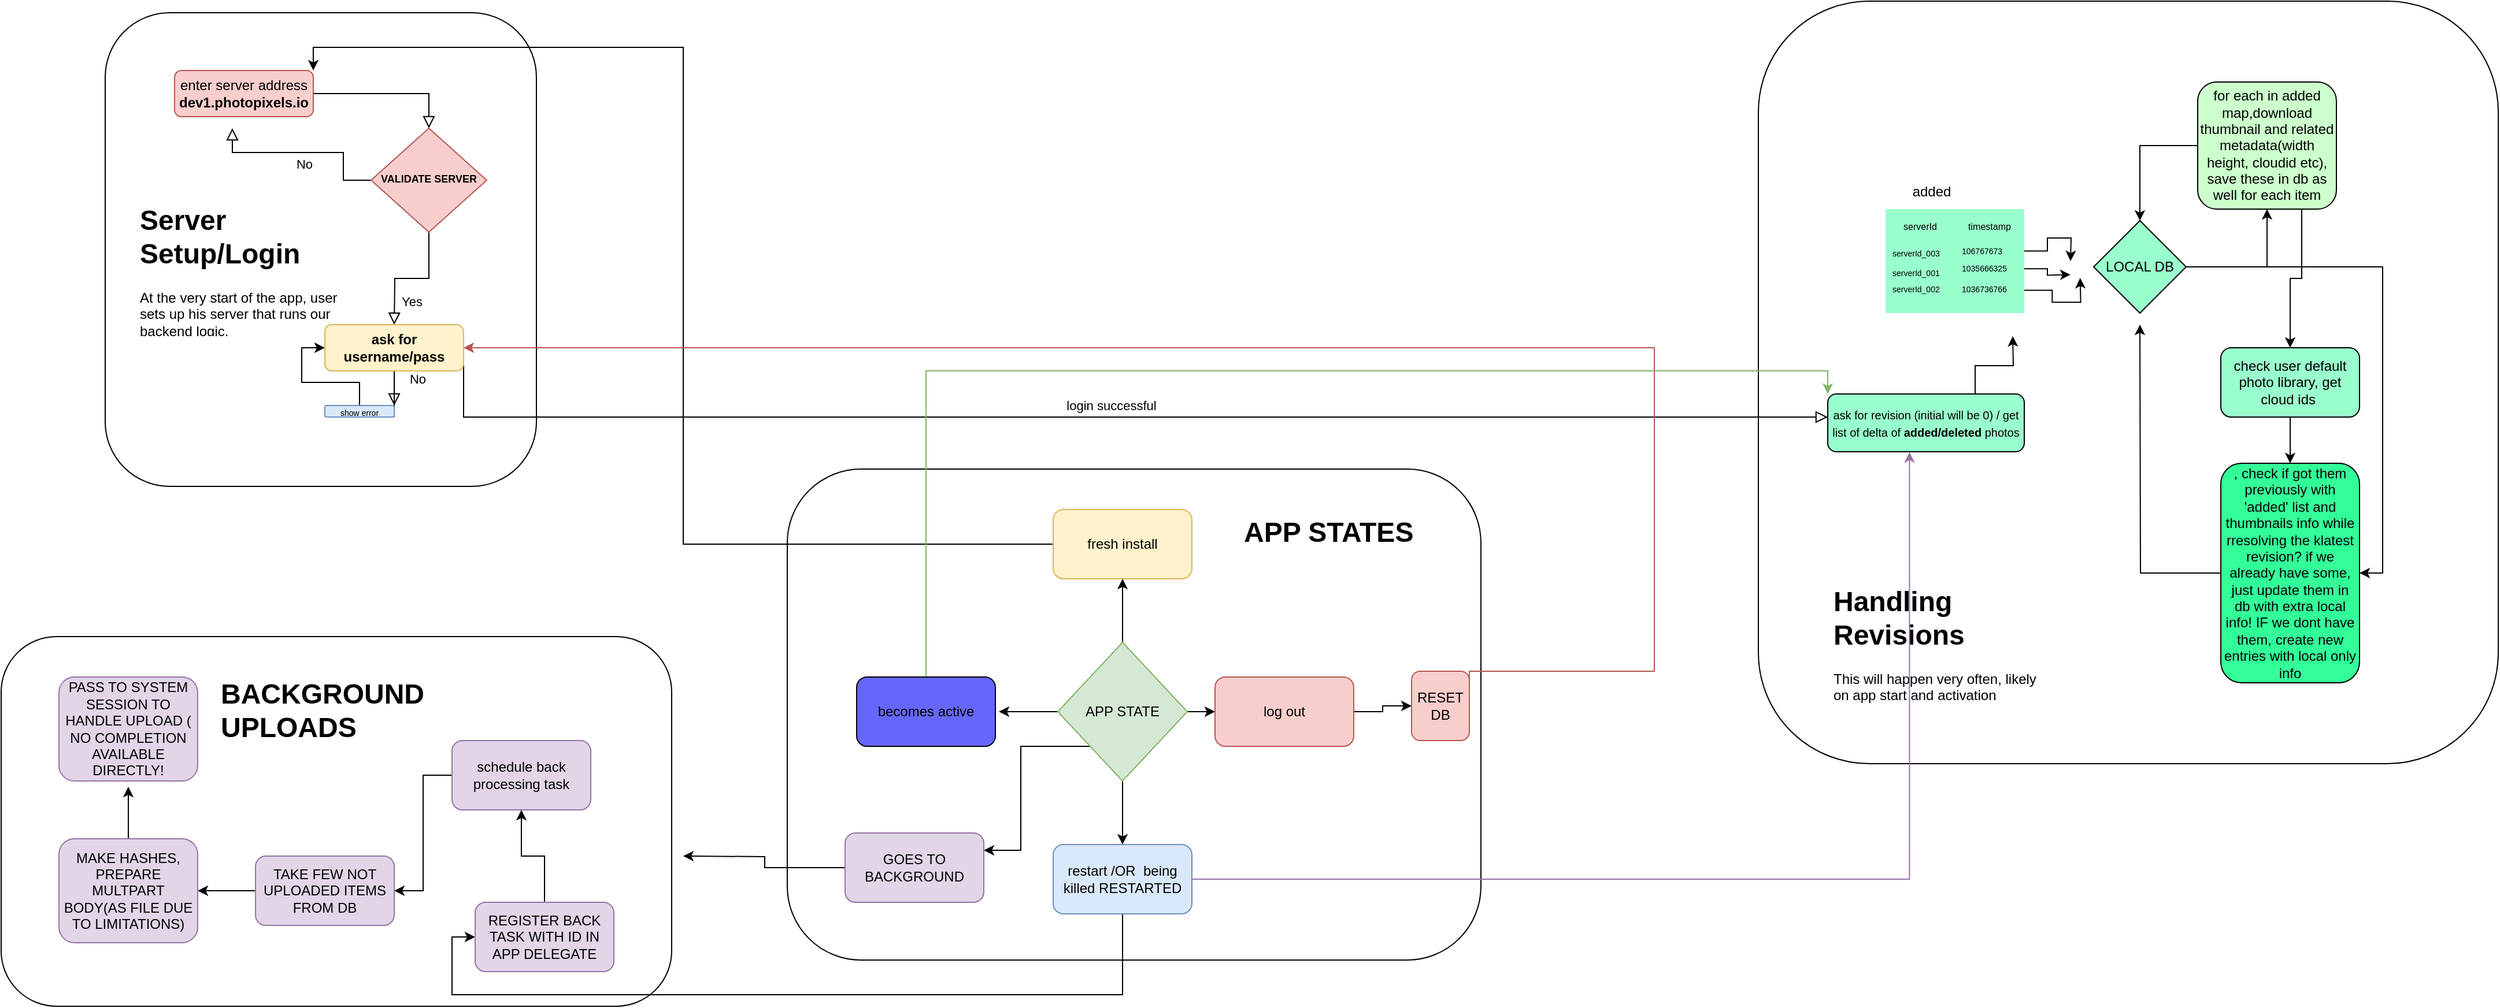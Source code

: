 <mxfile version="22.0.8" type="github">
  <diagram id="C5RBs43oDa-KdzZeNtuy" name="Page-1">
    <mxGraphModel dx="4380" dy="1506" grid="1" gridSize="10" guides="1" tooltips="1" connect="1" arrows="1" fold="1" page="1" pageScale="1" pageWidth="827" pageHeight="1169" math="0" shadow="0">
      <root>
        <mxCell id="WIyWlLk6GJQsqaUBKTNV-0" />
        <mxCell id="WIyWlLk6GJQsqaUBKTNV-1" parent="WIyWlLk6GJQsqaUBKTNV-0" />
        <mxCell id="MXmRCYiBRtFGxYg-QBdG-33" value="" style="rounded=1;whiteSpace=wrap;html=1;" vertex="1" parent="WIyWlLk6GJQsqaUBKTNV-1">
          <mxGeometry x="-1420" y="700" width="580" height="320" as="geometry" />
        </mxCell>
        <mxCell id="MXmRCYiBRtFGxYg-QBdG-16" value="" style="rounded=1;whiteSpace=wrap;html=1;" vertex="1" parent="WIyWlLk6GJQsqaUBKTNV-1">
          <mxGeometry x="-740" y="555" width="600" height="425" as="geometry" />
        </mxCell>
        <mxCell id="DgIrEv0hFCFQkbHtoArC-39" value="" style="rounded=1;whiteSpace=wrap;html=1;" parent="WIyWlLk6GJQsqaUBKTNV-1" vertex="1">
          <mxGeometry x="-1330" y="160" width="373" height="410" as="geometry" />
        </mxCell>
        <mxCell id="DgIrEv0hFCFQkbHtoArC-37" value="" style="rounded=1;whiteSpace=wrap;html=1;" parent="WIyWlLk6GJQsqaUBKTNV-1" vertex="1">
          <mxGeometry x="100" y="150" width="640" height="660" as="geometry" />
        </mxCell>
        <mxCell id="WIyWlLk6GJQsqaUBKTNV-2" value="" style="rounded=0;html=1;jettySize=auto;orthogonalLoop=1;fontSize=11;endArrow=block;endFill=0;endSize=8;strokeWidth=1;shadow=0;labelBackgroundColor=none;edgeStyle=orthogonalEdgeStyle;" parent="WIyWlLk6GJQsqaUBKTNV-1" source="WIyWlLk6GJQsqaUBKTNV-3" target="WIyWlLk6GJQsqaUBKTNV-6" edge="1">
          <mxGeometry relative="1" as="geometry" />
        </mxCell>
        <mxCell id="WIyWlLk6GJQsqaUBKTNV-3" value="enter server address&lt;br&gt;&lt;b&gt;dev1.photopixels.io&lt;/b&gt;" style="rounded=1;whiteSpace=wrap;html=1;fontSize=12;glass=0;strokeWidth=1;shadow=0;fillColor=#f8cecc;strokeColor=#b85450;" parent="WIyWlLk6GJQsqaUBKTNV-1" vertex="1">
          <mxGeometry x="-1270" y="210" width="120" height="40" as="geometry" />
        </mxCell>
        <mxCell id="WIyWlLk6GJQsqaUBKTNV-4" value="Yes" style="rounded=0;html=1;jettySize=auto;orthogonalLoop=1;fontSize=11;endArrow=block;endFill=0;endSize=8;strokeWidth=1;shadow=0;labelBackgroundColor=none;edgeStyle=orthogonalEdgeStyle;" parent="WIyWlLk6GJQsqaUBKTNV-1" source="WIyWlLk6GJQsqaUBKTNV-6" edge="1">
          <mxGeometry y="20" relative="1" as="geometry">
            <mxPoint as="offset" />
            <mxPoint x="-1080" y="430" as="targetPoint" />
          </mxGeometry>
        </mxCell>
        <mxCell id="WIyWlLk6GJQsqaUBKTNV-5" value="No" style="edgeStyle=orthogonalEdgeStyle;rounded=0;html=1;jettySize=auto;orthogonalLoop=1;fontSize=11;endArrow=block;endFill=0;endSize=8;strokeWidth=1;shadow=0;labelBackgroundColor=none;" parent="WIyWlLk6GJQsqaUBKTNV-1" source="WIyWlLk6GJQsqaUBKTNV-6" edge="1">
          <mxGeometry y="10" relative="1" as="geometry">
            <mxPoint as="offset" />
            <mxPoint x="-1220" y="260" as="targetPoint" />
            <Array as="points">
              <mxPoint x="-1124" y="305" />
              <mxPoint x="-1124" y="281" />
            </Array>
          </mxGeometry>
        </mxCell>
        <mxCell id="WIyWlLk6GJQsqaUBKTNV-6" value="&lt;font size=&quot;1&quot; style=&quot;&quot;&gt;&lt;b style=&quot;font-size: 9px;&quot;&gt;VALIDATE SERVER&lt;/b&gt;&lt;/font&gt;" style="rhombus;whiteSpace=wrap;html=1;shadow=0;fontFamily=Helvetica;fontSize=12;align=center;strokeWidth=1;spacing=6;spacingTop=-4;fillColor=#f8cecc;strokeColor=#b85450;" parent="WIyWlLk6GJQsqaUBKTNV-1" vertex="1">
          <mxGeometry x="-1100" y="260" width="100" height="90" as="geometry" />
        </mxCell>
        <mxCell id="WIyWlLk6GJQsqaUBKTNV-8" value="No" style="rounded=0;html=1;jettySize=auto;orthogonalLoop=1;fontSize=11;endArrow=block;endFill=0;endSize=8;strokeWidth=1;shadow=0;labelBackgroundColor=none;edgeStyle=orthogonalEdgeStyle;" parent="WIyWlLk6GJQsqaUBKTNV-1" target="WIyWlLk6GJQsqaUBKTNV-11" edge="1">
          <mxGeometry x="0.333" y="20" relative="1" as="geometry">
            <mxPoint as="offset" />
            <mxPoint x="-1080" y="510" as="sourcePoint" />
            <Array as="points">
              <mxPoint x="-1080" y="470" />
              <mxPoint x="-1080" y="470" />
            </Array>
          </mxGeometry>
        </mxCell>
        <mxCell id="WIyWlLk6GJQsqaUBKTNV-9" value="login successful" style="edgeStyle=orthogonalEdgeStyle;rounded=0;html=1;jettySize=auto;orthogonalLoop=1;fontSize=11;endArrow=block;endFill=0;endSize=8;strokeWidth=1;shadow=0;labelBackgroundColor=none;exitX=1;exitY=0.5;exitDx=0;exitDy=0;" parent="WIyWlLk6GJQsqaUBKTNV-1" source="DgIrEv0hFCFQkbHtoArC-0" target="WIyWlLk6GJQsqaUBKTNV-12" edge="1">
          <mxGeometry y="10" relative="1" as="geometry">
            <mxPoint as="offset" />
            <mxPoint x="240" y="480" as="sourcePoint" />
            <Array as="points">
              <mxPoint x="250" y="510" />
              <mxPoint x="340" y="510" />
            </Array>
          </mxGeometry>
        </mxCell>
        <mxCell id="DgIrEv0hFCFQkbHtoArC-1" style="edgeStyle=orthogonalEdgeStyle;rounded=0;orthogonalLoop=1;jettySize=auto;html=1;entryX=0;entryY=0.5;entryDx=0;entryDy=0;" parent="WIyWlLk6GJQsqaUBKTNV-1" source="WIyWlLk6GJQsqaUBKTNV-11" target="DgIrEv0hFCFQkbHtoArC-0" edge="1">
          <mxGeometry relative="1" as="geometry" />
        </mxCell>
        <mxCell id="WIyWlLk6GJQsqaUBKTNV-11" value="&lt;font style=&quot;font-size: 7px;&quot;&gt;show error&lt;/font&gt;" style="rounded=1;whiteSpace=wrap;html=1;fontSize=12;glass=0;strokeWidth=1;shadow=0;fillColor=#dae8fc;strokeColor=#6c8ebf;" parent="WIyWlLk6GJQsqaUBKTNV-1" vertex="1">
          <mxGeometry x="-1140" y="500" width="60" height="10" as="geometry" />
        </mxCell>
        <mxCell id="WIyWlLk6GJQsqaUBKTNV-12" value="&lt;font style=&quot;font-size: 10px;&quot;&gt;ask for revision (initial will be 0) / get list of delta of &lt;b&gt;added/deleted&lt;/b&gt; photos&lt;/font&gt;" style="rounded=1;whiteSpace=wrap;html=1;fontSize=12;glass=0;strokeWidth=1;shadow=0;fillColor=#99FFCC;" parent="WIyWlLk6GJQsqaUBKTNV-1" vertex="1">
          <mxGeometry x="160" y="490" width="170" height="50" as="geometry" />
        </mxCell>
        <mxCell id="DgIrEv0hFCFQkbHtoArC-0" value="ask for username/pass" style="rounded=1;whiteSpace=wrap;html=1;fontSize=12;glass=0;strokeWidth=1;shadow=0;fontStyle=1;fillColor=#fff2cc;strokeColor=#d6b656;" parent="WIyWlLk6GJQsqaUBKTNV-1" vertex="1">
          <mxGeometry x="-1140" y="430" width="120" height="40" as="geometry" />
        </mxCell>
        <mxCell id="DgIrEv0hFCFQkbHtoArC-10" style="edgeStyle=orthogonalEdgeStyle;rounded=0;orthogonalLoop=1;jettySize=auto;html=1;exitX=0.75;exitY=0;exitDx=0;exitDy=0;" parent="WIyWlLk6GJQsqaUBKTNV-1" source="WIyWlLk6GJQsqaUBKTNV-12" edge="1">
          <mxGeometry relative="1" as="geometry">
            <mxPoint x="320" y="440" as="targetPoint" />
          </mxGeometry>
        </mxCell>
        <mxCell id="DgIrEv0hFCFQkbHtoArC-14" value="" style="group;fillColor=#99FFCC;" parent="WIyWlLk6GJQsqaUBKTNV-1" vertex="1" connectable="0">
          <mxGeometry x="210" y="330" width="120" height="90" as="geometry" />
        </mxCell>
        <mxCell id="DgIrEv0hFCFQkbHtoArC-2" value="serverId" style="swimlane;fontStyle=0;childLayout=stackLayout;horizontal=1;startSize=30;horizontalStack=0;resizeParent=1;resizeParentMax=0;resizeLast=0;collapsible=1;marginBottom=0;whiteSpace=wrap;html=1;fontSize=8;fillColor=#99FFCC;strokeColor=none;" parent="DgIrEv0hFCFQkbHtoArC-14" vertex="1">
          <mxGeometry width="60" height="79.484" as="geometry">
            <mxRectangle y="25" width="70" height="30" as="alternateBounds" />
          </mxGeometry>
        </mxCell>
        <mxCell id="DgIrEv0hFCFQkbHtoArC-5" value="serverId_003" style="text;strokeColor=none;fillColor=#99FFCC;align=left;verticalAlign=middle;spacingLeft=4;spacingRight=4;overflow=hidden;points=[[0,0.5],[1,0.5]];portConstraint=eastwest;rotatable=0;whiteSpace=wrap;html=1;fontSize=7;" parent="DgIrEv0hFCFQkbHtoArC-2" vertex="1">
          <mxGeometry y="30" width="60" height="18.556" as="geometry" />
        </mxCell>
        <mxCell id="DgIrEv0hFCFQkbHtoArC-13" value="" style="group;fillColor=#99FFCC;" parent="DgIrEv0hFCFQkbHtoArC-2" vertex="1" connectable="0">
          <mxGeometry y="48.556" width="60" height="30.927" as="geometry" />
        </mxCell>
        <mxCell id="DgIrEv0hFCFQkbHtoArC-3" value="serverId_001" style="text;strokeColor=none;fillColor=#99FFCC;align=left;verticalAlign=middle;spacingLeft=4;spacingRight=4;overflow=hidden;points=[[0,0.5],[1,0.5]];portConstraint=eastwest;rotatable=0;whiteSpace=wrap;html=1;fontSize=7;" parent="DgIrEv0hFCFQkbHtoArC-13" vertex="1">
          <mxGeometry width="60" height="12.371" as="geometry" />
        </mxCell>
        <mxCell id="DgIrEv0hFCFQkbHtoArC-4" value="serverId_002" style="text;strokeColor=none;fillColor=#99FFCC;align=left;verticalAlign=middle;spacingLeft=4;spacingRight=4;overflow=hidden;points=[[0,0.5],[1,0.5]];portConstraint=eastwest;rotatable=0;whiteSpace=wrap;html=1;fontSize=7;" parent="DgIrEv0hFCFQkbHtoArC-13" vertex="1">
          <mxGeometry y="12.371" width="60" height="18.556" as="geometry" />
        </mxCell>
        <mxCell id="DgIrEv0hFCFQkbHtoArC-6" value="timestamp" style="swimlane;fontStyle=0;childLayout=stackLayout;horizontal=1;startSize=30;horizontalStack=0;resizeParent=1;resizeParentMax=0;resizeLast=0;collapsible=1;marginBottom=0;whiteSpace=wrap;html=1;fontSize=8;fillColor=#99FFCC;strokeColor=none;" parent="DgIrEv0hFCFQkbHtoArC-14" vertex="1">
          <mxGeometry x="60" width="60" height="79.484" as="geometry" />
        </mxCell>
        <mxCell id="DgIrEv0hFCFQkbHtoArC-7" value="106767673&lt;br&gt;" style="text;strokeColor=none;fillColor=#99FFCC;align=left;verticalAlign=middle;spacingLeft=4;spacingRight=4;overflow=hidden;points=[[0,0.5],[1,0.5]];portConstraint=eastwest;rotatable=0;whiteSpace=wrap;html=1;fontSize=7;" parent="DgIrEv0hFCFQkbHtoArC-6" vertex="1">
          <mxGeometry y="30" width="60" height="12.371" as="geometry" />
        </mxCell>
        <mxCell id="DgIrEv0hFCFQkbHtoArC-8" value="1035666325" style="text;strokeColor=none;fillColor=#99FFCC;align=left;verticalAlign=middle;spacingLeft=4;spacingRight=4;overflow=hidden;points=[[0,0.5],[1,0.5]];portConstraint=eastwest;rotatable=0;whiteSpace=wrap;html=1;fontSize=7;" parent="DgIrEv0hFCFQkbHtoArC-6" vertex="1">
          <mxGeometry y="42.371" width="60" height="18.556" as="geometry" />
        </mxCell>
        <mxCell id="DgIrEv0hFCFQkbHtoArC-9" value="1036736766" style="text;strokeColor=none;fillColor=#99FFCC;align=left;verticalAlign=middle;spacingLeft=4;spacingRight=4;overflow=hidden;points=[[0,0.5],[1,0.5]];portConstraint=eastwest;rotatable=0;whiteSpace=wrap;html=1;fontSize=7;" parent="DgIrEv0hFCFQkbHtoArC-6" vertex="1">
          <mxGeometry y="60.927" width="60" height="18.556" as="geometry" />
        </mxCell>
        <mxCell id="DgIrEv0hFCFQkbHtoArC-17" style="edgeStyle=orthogonalEdgeStyle;rounded=0;orthogonalLoop=1;jettySize=auto;html=1;" parent="WIyWlLk6GJQsqaUBKTNV-1" source="DgIrEv0hFCFQkbHtoArC-7" edge="1">
          <mxGeometry relative="1" as="geometry">
            <mxPoint x="370" y="375" as="targetPoint" />
          </mxGeometry>
        </mxCell>
        <mxCell id="DgIrEv0hFCFQkbHtoArC-18" style="edgeStyle=orthogonalEdgeStyle;rounded=0;orthogonalLoop=1;jettySize=auto;html=1;exitX=1;exitY=0.5;exitDx=0;exitDy=0;entryX=0;entryY=0.667;entryDx=0;entryDy=0;entryPerimeter=0;" parent="WIyWlLk6GJQsqaUBKTNV-1" source="DgIrEv0hFCFQkbHtoArC-8" edge="1">
          <mxGeometry relative="1" as="geometry">
            <mxPoint x="370" y="386.69" as="targetPoint" />
          </mxGeometry>
        </mxCell>
        <mxCell id="DgIrEv0hFCFQkbHtoArC-19" style="edgeStyle=orthogonalEdgeStyle;rounded=0;orthogonalLoop=1;jettySize=auto;html=1;exitX=1;exitY=0.5;exitDx=0;exitDy=0;entryX=0;entryY=0.75;entryDx=0;entryDy=0;" parent="WIyWlLk6GJQsqaUBKTNV-1" source="DgIrEv0hFCFQkbHtoArC-9" edge="1">
          <mxGeometry relative="1" as="geometry">
            <mxPoint x="378.333" y="389.583" as="targetPoint" />
          </mxGeometry>
        </mxCell>
        <mxCell id="DgIrEv0hFCFQkbHtoArC-23" style="edgeStyle=orthogonalEdgeStyle;rounded=0;orthogonalLoop=1;jettySize=auto;html=1;" parent="WIyWlLk6GJQsqaUBKTNV-1" source="DgIrEv0hFCFQkbHtoArC-20" target="DgIrEv0hFCFQkbHtoArC-22" edge="1">
          <mxGeometry relative="1" as="geometry" />
        </mxCell>
        <mxCell id="DgIrEv0hFCFQkbHtoArC-33" style="edgeStyle=orthogonalEdgeStyle;rounded=0;orthogonalLoop=1;jettySize=auto;html=1;entryX=1;entryY=0.5;entryDx=0;entryDy=0;" parent="WIyWlLk6GJQsqaUBKTNV-1" source="DgIrEv0hFCFQkbHtoArC-20" target="DgIrEv0hFCFQkbHtoArC-30" edge="1">
          <mxGeometry relative="1" as="geometry" />
        </mxCell>
        <mxCell id="DgIrEv0hFCFQkbHtoArC-20" value="LOCAL DB" style="rhombus;whiteSpace=wrap;html=1;fillColor=#99FFCC;" parent="WIyWlLk6GJQsqaUBKTNV-1" vertex="1">
          <mxGeometry x="390" y="340" width="80" height="80" as="geometry" />
        </mxCell>
        <mxCell id="DgIrEv0hFCFQkbHtoArC-26" style="edgeStyle=orthogonalEdgeStyle;rounded=0;orthogonalLoop=1;jettySize=auto;html=1;entryX=0.5;entryY=0;entryDx=0;entryDy=0;" parent="WIyWlLk6GJQsqaUBKTNV-1" source="DgIrEv0hFCFQkbHtoArC-22" target="DgIrEv0hFCFQkbHtoArC-20" edge="1">
          <mxGeometry relative="1" as="geometry" />
        </mxCell>
        <mxCell id="DgIrEv0hFCFQkbHtoArC-32" style="edgeStyle=orthogonalEdgeStyle;rounded=0;orthogonalLoop=1;jettySize=auto;html=1;exitX=0.75;exitY=1;exitDx=0;exitDy=0;entryX=0.5;entryY=0;entryDx=0;entryDy=0;" parent="WIyWlLk6GJQsqaUBKTNV-1" source="DgIrEv0hFCFQkbHtoArC-22" target="DgIrEv0hFCFQkbHtoArC-31" edge="1">
          <mxGeometry relative="1" as="geometry" />
        </mxCell>
        <mxCell id="DgIrEv0hFCFQkbHtoArC-22" value="for each in added map,download thumbnail and related metadata(width height, cloudid etc), save these in db as well for each item" style="rounded=1;whiteSpace=wrap;html=1;fillColor=#CCFFCC;" parent="WIyWlLk6GJQsqaUBKTNV-1" vertex="1">
          <mxGeometry x="480" y="220" width="120" height="110" as="geometry" />
        </mxCell>
        <mxCell id="DgIrEv0hFCFQkbHtoArC-35" style="edgeStyle=orthogonalEdgeStyle;rounded=0;orthogonalLoop=1;jettySize=auto;html=1;" parent="WIyWlLk6GJQsqaUBKTNV-1" source="DgIrEv0hFCFQkbHtoArC-30" edge="1">
          <mxGeometry relative="1" as="geometry">
            <mxPoint x="430" y="430" as="targetPoint" />
          </mxGeometry>
        </mxCell>
        <mxCell id="DgIrEv0hFCFQkbHtoArC-30" value=", check if got them previously with &#39;added&#39; list and thumbnails info while rresolving the klatest revision? if we already have some, just update them in db with extra local info! IF we dont have them, create new entries with local only info" style="rounded=1;whiteSpace=wrap;html=1;fillColor=#33FF99;" parent="WIyWlLk6GJQsqaUBKTNV-1" vertex="1">
          <mxGeometry x="500" y="550" width="120" height="190" as="geometry" />
        </mxCell>
        <mxCell id="DgIrEv0hFCFQkbHtoArC-34" style="edgeStyle=orthogonalEdgeStyle;rounded=0;orthogonalLoop=1;jettySize=auto;html=1;entryX=0.5;entryY=0;entryDx=0;entryDy=0;" parent="WIyWlLk6GJQsqaUBKTNV-1" source="DgIrEv0hFCFQkbHtoArC-31" target="DgIrEv0hFCFQkbHtoArC-30" edge="1">
          <mxGeometry relative="1" as="geometry" />
        </mxCell>
        <mxCell id="DgIrEv0hFCFQkbHtoArC-31" value="check user default photo library, get cloud ids&amp;nbsp;" style="rounded=1;whiteSpace=wrap;html=1;fillColor=#99FFCC;" parent="WIyWlLk6GJQsqaUBKTNV-1" vertex="1">
          <mxGeometry x="500" y="450" width="120" height="60" as="geometry" />
        </mxCell>
        <mxCell id="DgIrEv0hFCFQkbHtoArC-36" value="added" style="text;html=1;strokeColor=none;fillColor=none;align=center;verticalAlign=middle;whiteSpace=wrap;rounded=0;" parent="WIyWlLk6GJQsqaUBKTNV-1" vertex="1">
          <mxGeometry x="200" y="300" width="100" height="30" as="geometry" />
        </mxCell>
        <mxCell id="DgIrEv0hFCFQkbHtoArC-38" value="&lt;h1&gt;Handling Revisions&lt;/h1&gt;&lt;p&gt;This will happen very often, likely on app start and activation&lt;/p&gt;" style="text;html=1;strokeColor=none;fillColor=none;spacing=5;spacingTop=-20;whiteSpace=wrap;overflow=hidden;rounded=0;" parent="WIyWlLk6GJQsqaUBKTNV-1" vertex="1">
          <mxGeometry x="160" y="650" width="190" height="120" as="geometry" />
        </mxCell>
        <mxCell id="DgIrEv0hFCFQkbHtoArC-40" value="&lt;h1&gt;Server Setup/Login&lt;/h1&gt;&lt;p&gt;At the very start of the app, user sets up his server that runs our backend logic.&lt;/p&gt;" style="text;html=1;strokeColor=none;fillColor=none;spacing=5;spacingTop=-20;whiteSpace=wrap;overflow=hidden;rounded=0;" parent="WIyWlLk6GJQsqaUBKTNV-1" vertex="1">
          <mxGeometry x="-1305" y="320" width="190" height="120" as="geometry" />
        </mxCell>
        <mxCell id="MXmRCYiBRtFGxYg-QBdG-2" style="edgeStyle=orthogonalEdgeStyle;rounded=0;orthogonalLoop=1;jettySize=auto;html=1;entryX=0.5;entryY=1;entryDx=0;entryDy=0;" edge="1" parent="WIyWlLk6GJQsqaUBKTNV-1" source="MXmRCYiBRtFGxYg-QBdG-0" target="MXmRCYiBRtFGxYg-QBdG-1">
          <mxGeometry relative="1" as="geometry" />
        </mxCell>
        <mxCell id="MXmRCYiBRtFGxYg-QBdG-4" style="edgeStyle=orthogonalEdgeStyle;rounded=0;orthogonalLoop=1;jettySize=auto;html=1;exitX=1;exitY=0.5;exitDx=0;exitDy=0;entryX=0;entryY=0.5;entryDx=0;entryDy=0;" edge="1" parent="WIyWlLk6GJQsqaUBKTNV-1" source="MXmRCYiBRtFGxYg-QBdG-0" target="MXmRCYiBRtFGxYg-QBdG-3">
          <mxGeometry relative="1" as="geometry" />
        </mxCell>
        <mxCell id="MXmRCYiBRtFGxYg-QBdG-7" style="edgeStyle=orthogonalEdgeStyle;rounded=0;orthogonalLoop=1;jettySize=auto;html=1;" edge="1" parent="WIyWlLk6GJQsqaUBKTNV-1" source="MXmRCYiBRtFGxYg-QBdG-0">
          <mxGeometry relative="1" as="geometry">
            <mxPoint x="-557" y="765" as="targetPoint" />
          </mxGeometry>
        </mxCell>
        <mxCell id="MXmRCYiBRtFGxYg-QBdG-8" style="edgeStyle=orthogonalEdgeStyle;rounded=0;orthogonalLoop=1;jettySize=auto;html=1;entryX=0.5;entryY=0;entryDx=0;entryDy=0;" edge="1" parent="WIyWlLk6GJQsqaUBKTNV-1" source="MXmRCYiBRtFGxYg-QBdG-0" target="MXmRCYiBRtFGxYg-QBdG-5">
          <mxGeometry relative="1" as="geometry" />
        </mxCell>
        <mxCell id="MXmRCYiBRtFGxYg-QBdG-23" style="edgeStyle=orthogonalEdgeStyle;rounded=0;orthogonalLoop=1;jettySize=auto;html=1;exitX=0;exitY=1;exitDx=0;exitDy=0;entryX=1;entryY=0.25;entryDx=0;entryDy=0;" edge="1" parent="WIyWlLk6GJQsqaUBKTNV-1" source="MXmRCYiBRtFGxYg-QBdG-0" target="MXmRCYiBRtFGxYg-QBdG-22">
          <mxGeometry relative="1" as="geometry" />
        </mxCell>
        <mxCell id="MXmRCYiBRtFGxYg-QBdG-0" value="APP STATE" style="rhombus;whiteSpace=wrap;html=1;fillColor=#d5e8d4;strokeColor=#82b366;" vertex="1" parent="WIyWlLk6GJQsqaUBKTNV-1">
          <mxGeometry x="-506" y="705" width="112" height="120" as="geometry" />
        </mxCell>
        <mxCell id="MXmRCYiBRtFGxYg-QBdG-13" style="edgeStyle=orthogonalEdgeStyle;rounded=0;orthogonalLoop=1;jettySize=auto;html=1;entryX=1;entryY=0;entryDx=0;entryDy=0;" edge="1" parent="WIyWlLk6GJQsqaUBKTNV-1" source="MXmRCYiBRtFGxYg-QBdG-1" target="WIyWlLk6GJQsqaUBKTNV-3">
          <mxGeometry relative="1" as="geometry" />
        </mxCell>
        <mxCell id="MXmRCYiBRtFGxYg-QBdG-1" value="fresh install" style="rounded=1;whiteSpace=wrap;html=1;fillColor=#fff2cc;strokeColor=#d6b656;" vertex="1" parent="WIyWlLk6GJQsqaUBKTNV-1">
          <mxGeometry x="-510" y="590" width="120" height="60" as="geometry" />
        </mxCell>
        <mxCell id="MXmRCYiBRtFGxYg-QBdG-12" style="edgeStyle=orthogonalEdgeStyle;rounded=0;orthogonalLoop=1;jettySize=auto;html=1;entryX=1;entryY=0.5;entryDx=0;entryDy=0;fillColor=#f8cecc;strokeColor=#b85450;exitX=1;exitY=0.5;exitDx=0;exitDy=0;" edge="1" parent="WIyWlLk6GJQsqaUBKTNV-1" source="MXmRCYiBRtFGxYg-QBdG-19" target="DgIrEv0hFCFQkbHtoArC-0">
          <mxGeometry relative="1" as="geometry">
            <Array as="points">
              <mxPoint x="10" y="730" />
              <mxPoint x="10" y="450" />
            </Array>
          </mxGeometry>
        </mxCell>
        <mxCell id="MXmRCYiBRtFGxYg-QBdG-21" style="edgeStyle=orthogonalEdgeStyle;rounded=0;orthogonalLoop=1;jettySize=auto;html=1;" edge="1" parent="WIyWlLk6GJQsqaUBKTNV-1" source="MXmRCYiBRtFGxYg-QBdG-3" target="MXmRCYiBRtFGxYg-QBdG-19">
          <mxGeometry relative="1" as="geometry" />
        </mxCell>
        <mxCell id="MXmRCYiBRtFGxYg-QBdG-3" value="log out" style="rounded=1;whiteSpace=wrap;html=1;fillColor=#f8cecc;strokeColor=#b85450;" vertex="1" parent="WIyWlLk6GJQsqaUBKTNV-1">
          <mxGeometry x="-370" y="735" width="120" height="60" as="geometry" />
        </mxCell>
        <mxCell id="MXmRCYiBRtFGxYg-QBdG-38" style="edgeStyle=orthogonalEdgeStyle;rounded=0;orthogonalLoop=1;jettySize=auto;html=1;entryX=0;entryY=0.5;entryDx=0;entryDy=0;" edge="1" parent="WIyWlLk6GJQsqaUBKTNV-1" source="MXmRCYiBRtFGxYg-QBdG-5" target="MXmRCYiBRtFGxYg-QBdG-37">
          <mxGeometry relative="1" as="geometry">
            <Array as="points">
              <mxPoint x="-450" y="1010" />
              <mxPoint x="-1030" y="1010" />
              <mxPoint x="-1030" y="960" />
            </Array>
          </mxGeometry>
        </mxCell>
        <mxCell id="MXmRCYiBRtFGxYg-QBdG-5" value="restart /OR&amp;nbsp; being killed RESTARTED" style="rounded=1;whiteSpace=wrap;html=1;fillColor=#dae8fc;strokeColor=#6c8ebf;" vertex="1" parent="WIyWlLk6GJQsqaUBKTNV-1">
          <mxGeometry x="-510" y="880" width="120" height="60" as="geometry" />
        </mxCell>
        <mxCell id="MXmRCYiBRtFGxYg-QBdG-14" style="edgeStyle=orthogonalEdgeStyle;rounded=0;orthogonalLoop=1;jettySize=auto;html=1;entryX=0;entryY=0;entryDx=0;entryDy=0;fillColor=#d5e8d4;strokeColor=#82b366;" edge="1" parent="WIyWlLk6GJQsqaUBKTNV-1" source="MXmRCYiBRtFGxYg-QBdG-6" target="WIyWlLk6GJQsqaUBKTNV-12">
          <mxGeometry relative="1" as="geometry">
            <Array as="points">
              <mxPoint x="-620" y="470" />
              <mxPoint x="160" y="470" />
            </Array>
          </mxGeometry>
        </mxCell>
        <mxCell id="MXmRCYiBRtFGxYg-QBdG-6" value="becomes active" style="rounded=1;whiteSpace=wrap;html=1;fillColor=#6666FF;" vertex="1" parent="WIyWlLk6GJQsqaUBKTNV-1">
          <mxGeometry x="-680" y="735" width="120" height="60" as="geometry" />
        </mxCell>
        <mxCell id="MXmRCYiBRtFGxYg-QBdG-15" style="edgeStyle=orthogonalEdgeStyle;rounded=0;orthogonalLoop=1;jettySize=auto;html=1;entryX=0.416;entryY=1.007;entryDx=0;entryDy=0;entryPerimeter=0;fillColor=#e1d5e7;strokeColor=#9673a6;" edge="1" parent="WIyWlLk6GJQsqaUBKTNV-1" source="MXmRCYiBRtFGxYg-QBdG-5" target="WIyWlLk6GJQsqaUBKTNV-12">
          <mxGeometry relative="1" as="geometry" />
        </mxCell>
        <mxCell id="MXmRCYiBRtFGxYg-QBdG-19" value="RESET DB" style="rounded=1;whiteSpace=wrap;html=1;fillColor=#f8cecc;strokeColor=#b85450;" vertex="1" parent="WIyWlLk6GJQsqaUBKTNV-1">
          <mxGeometry x="-200" y="730" width="50" height="60" as="geometry" />
        </mxCell>
        <mxCell id="MXmRCYiBRtFGxYg-QBdG-34" style="edgeStyle=orthogonalEdgeStyle;rounded=0;orthogonalLoop=1;jettySize=auto;html=1;" edge="1" parent="WIyWlLk6GJQsqaUBKTNV-1" source="MXmRCYiBRtFGxYg-QBdG-22">
          <mxGeometry relative="1" as="geometry">
            <mxPoint x="-830" y="890" as="targetPoint" />
          </mxGeometry>
        </mxCell>
        <mxCell id="MXmRCYiBRtFGxYg-QBdG-22" value="GOES TO BACKGROUND" style="rounded=1;whiteSpace=wrap;html=1;fillColor=#e1d5e7;strokeColor=#9673a6;" vertex="1" parent="WIyWlLk6GJQsqaUBKTNV-1">
          <mxGeometry x="-690" y="870" width="120" height="60" as="geometry" />
        </mxCell>
        <mxCell id="MXmRCYiBRtFGxYg-QBdG-28" style="edgeStyle=orthogonalEdgeStyle;rounded=0;orthogonalLoop=1;jettySize=auto;html=1;entryX=1;entryY=0.5;entryDx=0;entryDy=0;" edge="1" parent="WIyWlLk6GJQsqaUBKTNV-1" source="MXmRCYiBRtFGxYg-QBdG-24" target="MXmRCYiBRtFGxYg-QBdG-25">
          <mxGeometry relative="1" as="geometry" />
        </mxCell>
        <mxCell id="MXmRCYiBRtFGxYg-QBdG-24" value="schedule back processing task" style="rounded=1;whiteSpace=wrap;html=1;fillColor=#e1d5e7;strokeColor=#9673a6;" vertex="1" parent="WIyWlLk6GJQsqaUBKTNV-1">
          <mxGeometry x="-1030" y="790" width="120" height="60" as="geometry" />
        </mxCell>
        <mxCell id="MXmRCYiBRtFGxYg-QBdG-29" style="edgeStyle=orthogonalEdgeStyle;rounded=0;orthogonalLoop=1;jettySize=auto;html=1;entryX=1;entryY=0.5;entryDx=0;entryDy=0;" edge="1" parent="WIyWlLk6GJQsqaUBKTNV-1" source="MXmRCYiBRtFGxYg-QBdG-25" target="MXmRCYiBRtFGxYg-QBdG-26">
          <mxGeometry relative="1" as="geometry" />
        </mxCell>
        <mxCell id="MXmRCYiBRtFGxYg-QBdG-25" value="TAKE FEW NOT UPLOADED ITEMS FROM DB" style="rounded=1;whiteSpace=wrap;html=1;fillColor=#e1d5e7;strokeColor=#9673a6;" vertex="1" parent="WIyWlLk6GJQsqaUBKTNV-1">
          <mxGeometry x="-1200" y="890" width="120" height="60" as="geometry" />
        </mxCell>
        <mxCell id="MXmRCYiBRtFGxYg-QBdG-32" style="edgeStyle=orthogonalEdgeStyle;rounded=0;orthogonalLoop=1;jettySize=auto;html=1;" edge="1" parent="WIyWlLk6GJQsqaUBKTNV-1" source="MXmRCYiBRtFGxYg-QBdG-26">
          <mxGeometry relative="1" as="geometry">
            <mxPoint x="-1310" y="830" as="targetPoint" />
          </mxGeometry>
        </mxCell>
        <mxCell id="MXmRCYiBRtFGxYg-QBdG-26" value="MAKE HASHES, PREPARE MULTPART BODY(AS FILE DUE TO LIMITATIONS)" style="rounded=1;whiteSpace=wrap;html=1;fillColor=#e1d5e7;strokeColor=#9673a6;" vertex="1" parent="WIyWlLk6GJQsqaUBKTNV-1">
          <mxGeometry x="-1370" y="875" width="120" height="90" as="geometry" />
        </mxCell>
        <mxCell id="MXmRCYiBRtFGxYg-QBdG-27" value="PASS TO SYSTEM SESSION TO HANDLE UPLOAD ( NO COMPLETION AVAILABLE DIRECTLY!" style="rounded=1;whiteSpace=wrap;html=1;fillColor=#e1d5e7;strokeColor=#9673a6;" vertex="1" parent="WIyWlLk6GJQsqaUBKTNV-1">
          <mxGeometry x="-1370" y="735" width="120" height="90" as="geometry" />
        </mxCell>
        <mxCell id="MXmRCYiBRtFGxYg-QBdG-40" style="edgeStyle=orthogonalEdgeStyle;rounded=0;orthogonalLoop=1;jettySize=auto;html=1;" edge="1" parent="WIyWlLk6GJQsqaUBKTNV-1" source="MXmRCYiBRtFGxYg-QBdG-37" target="MXmRCYiBRtFGxYg-QBdG-24">
          <mxGeometry relative="1" as="geometry" />
        </mxCell>
        <mxCell id="MXmRCYiBRtFGxYg-QBdG-37" value="REGISTER BACK TASK WITH ID IN APP DELEGATE" style="rounded=1;whiteSpace=wrap;html=1;fillColor=#e1d5e7;strokeColor=#9673a6;" vertex="1" parent="WIyWlLk6GJQsqaUBKTNV-1">
          <mxGeometry x="-1010" y="930" width="120" height="60" as="geometry" />
        </mxCell>
        <mxCell id="MXmRCYiBRtFGxYg-QBdG-41" value="&lt;h1&gt;BACKGROUND UPLOADS&lt;/h1&gt;" style="text;html=1;strokeColor=none;fillColor=none;spacing=5;spacingTop=-20;whiteSpace=wrap;overflow=hidden;rounded=0;" vertex="1" parent="WIyWlLk6GJQsqaUBKTNV-1">
          <mxGeometry x="-1235" y="730" width="190" height="120" as="geometry" />
        </mxCell>
        <mxCell id="MXmRCYiBRtFGxYg-QBdG-42" value="&lt;h1&gt;APP STATES&lt;/h1&gt;" style="text;html=1;strokeColor=none;fillColor=none;spacing=5;spacingTop=-20;whiteSpace=wrap;overflow=hidden;rounded=0;" vertex="1" parent="WIyWlLk6GJQsqaUBKTNV-1">
          <mxGeometry x="-350" y="590" width="190" height="120" as="geometry" />
        </mxCell>
      </root>
    </mxGraphModel>
  </diagram>
</mxfile>

